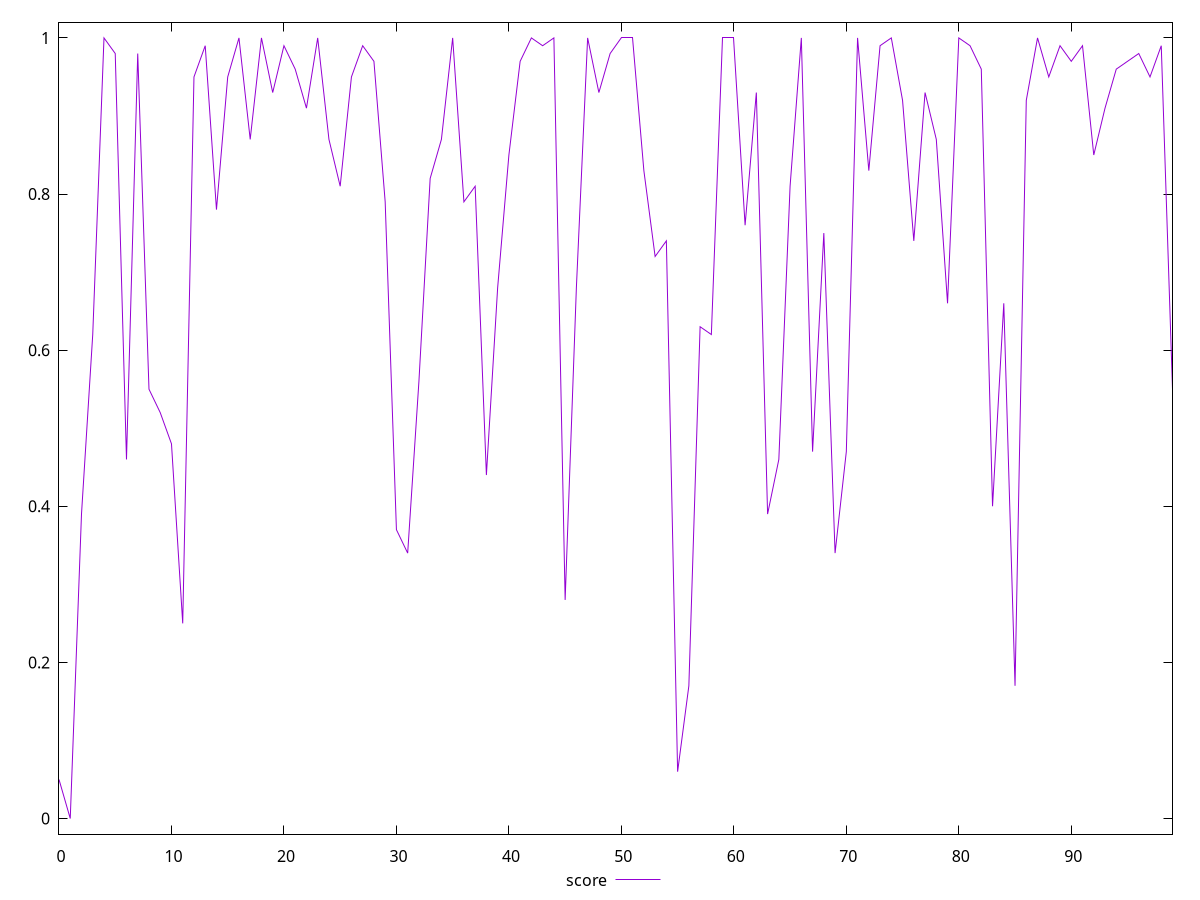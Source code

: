 reset

$score <<EOF
0 0.05
1 0
2 0.39
3 0.62
4 1
5 0.98
6 0.46
7 0.98
8 0.55
9 0.52
10 0.48
11 0.25
12 0.95
13 0.99
14 0.78
15 0.95
16 1
17 0.87
18 1
19 0.93
20 0.99
21 0.96
22 0.91
23 1
24 0.87
25 0.81
26 0.95
27 0.99
28 0.97
29 0.79
30 0.37
31 0.34
32 0.56
33 0.82
34 0.87
35 1
36 0.79
37 0.81
38 0.44
39 0.68
40 0.85
41 0.97
42 1
43 0.99
44 1
45 0.28
46 0.68
47 1
48 0.93
49 0.98
50 1
51 1
52 0.83
53 0.72
54 0.74
55 0.06
56 0.17
57 0.63
58 0.62
59 1
60 1
61 0.76
62 0.93
63 0.39
64 0.46
65 0.81
66 1
67 0.47
68 0.75
69 0.34
70 0.47
71 1
72 0.83
73 0.99
74 1
75 0.92
76 0.74
77 0.93
78 0.87
79 0.66
80 1
81 0.99
82 0.96
83 0.4
84 0.66
85 0.17
86 0.92
87 1
88 0.95
89 0.99
90 0.97
91 0.99
92 0.85
93 0.91
94 0.96
95 0.97
96 0.98
97 0.95
98 0.99
99 0.55
EOF

set key outside below
set xrange [0:99]
set yrange [-0.02:1.02]
set trange [-0.02:1.02]
set terminal svg size 640, 500 enhanced background rgb 'white'
set output "report_00017_2021-02-10T15-08-03.406Z/estimated-input-latency/samples/pages/score/values.svg"

plot $score title "score" with line

reset

